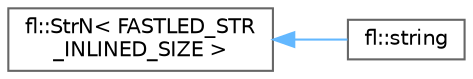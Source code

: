 digraph "Graphical Class Hierarchy"
{
 // INTERACTIVE_SVG=YES
 // LATEX_PDF_SIZE
  bgcolor="transparent";
  edge [fontname=Helvetica,fontsize=10,labelfontname=Helvetica,labelfontsize=10];
  node [fontname=Helvetica,fontsize=10,shape=box,height=0.2,width=0.4];
  rankdir="LR";
  Node0 [id="Node000000",label="fl::StrN\< FASTLED_STR\l_INLINED_SIZE \>",height=0.2,width=0.4,color="grey40", fillcolor="white", style="filled",URL="$dc/d96/classfl_1_1_str_n.html",tooltip=" "];
  Node0 -> Node1 [id="edge196_Node000000_Node000001",dir="back",color="steelblue1",style="solid",tooltip=" "];
  Node1 [id="Node000001",label="fl::string",height=0.2,width=0.4,color="grey40", fillcolor="white", style="filled",URL="$d2/db2/classfl_1_1string.html",tooltip=" "];
}
